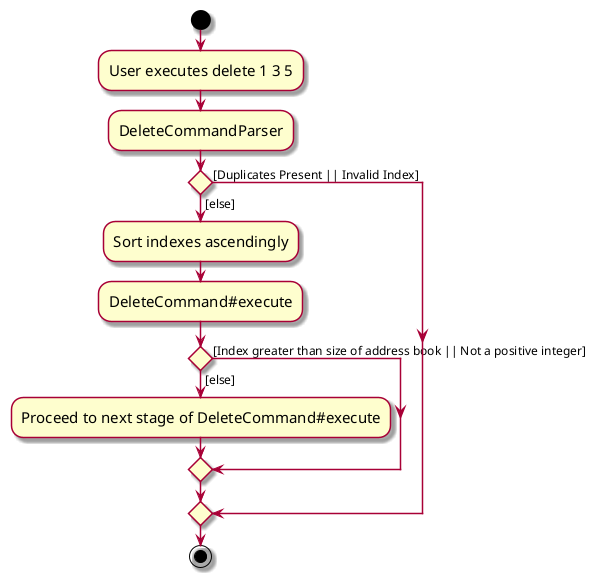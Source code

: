 @startuml
skin rose
skinparam ActivityFontSize 15
skinparam ArrowFontSize 12

start

:User executes delete 1 3 5;
:DeleteCommandParser;
if () then ([else])
  :Sort indexes ascendingly;
  :DeleteCommand#execute;
  if () then ([else])
    :Proceed to next stage of DeleteCommand#execute;
  else ([Index greater than size of address book || Not a positive integer])
  endif
else ([Duplicates Present || Invalid Index]);
endif

stop

@enduml

